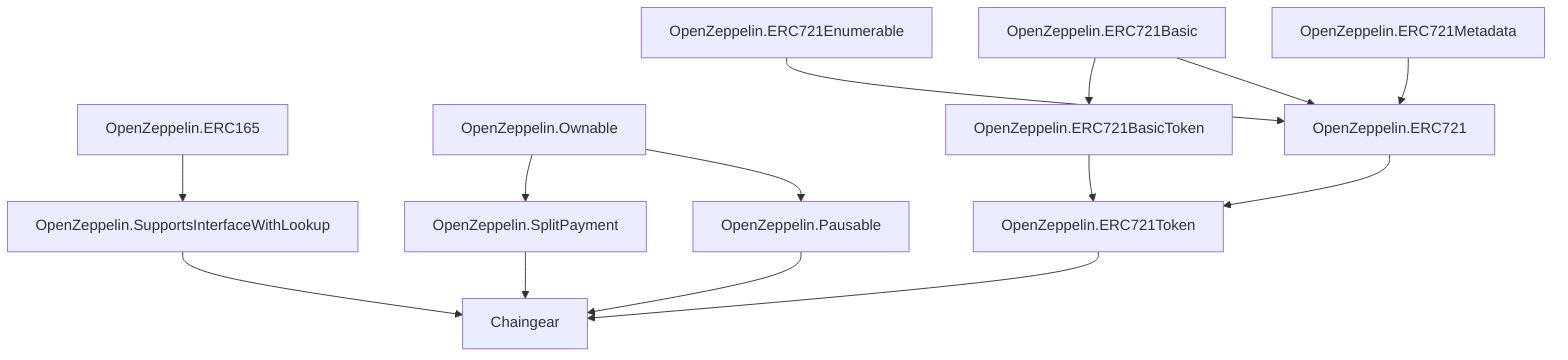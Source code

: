 graph TD;
    OpenZeppelin.ERC721Token-->Chaingear;
    OpenZeppelin.SplitPayment-->Chaingear;
    OpenZeppelin.Pausable-->Chaingear;
    OpenZeppelin.SupportsInterfaceWithLookup-->Chaingear;
    OpenZeppelin.ERC165-->OpenZeppelin.SupportsInterfaceWithLookup;
    OpenZeppelin.Ownable-->OpenZeppelin.SplitPayment;
    OpenZeppelin.Ownable-->OpenZeppelin.Pausable;
    OpenZeppelin.ERC721-->OpenZeppelin.ERC721Token;
    OpenZeppelin.ERC721BasicToken-->OpenZeppelin.ERC721Token;
    OpenZeppelin.ERC721Basic-->OpenZeppelin.ERC721BasicToken;
    OpenZeppelin.ERC721Basic-->OpenZeppelin.ERC721;
    OpenZeppelin.ERC721Enumerable-->OpenZeppelin.ERC721;
    OpenZeppelin.ERC721Metadata-->OpenZeppelin.ERC721;